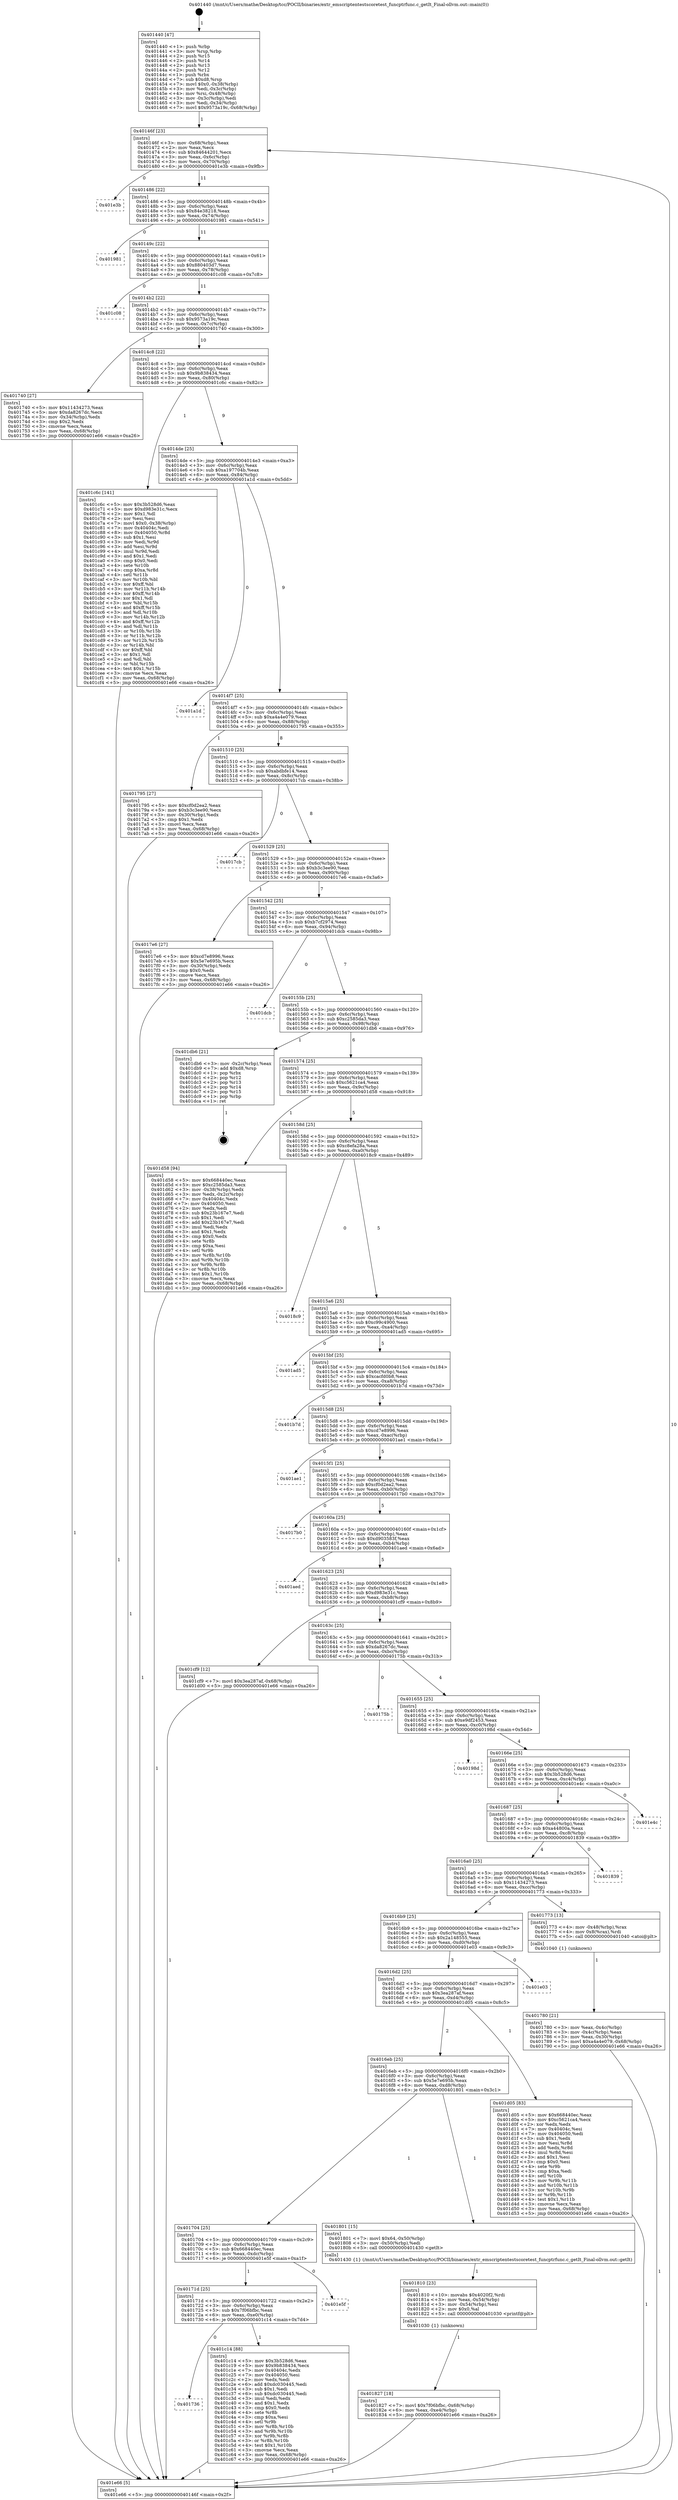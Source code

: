 digraph "0x401440" {
  label = "0x401440 (/mnt/c/Users/mathe/Desktop/tcc/POCII/binaries/extr_emscriptentestscoretest_funcptrfunc.c_getIt_Final-ollvm.out::main(0))"
  labelloc = "t"
  node[shape=record]

  Entry [label="",width=0.3,height=0.3,shape=circle,fillcolor=black,style=filled]
  "0x40146f" [label="{
     0x40146f [23]\l
     | [instrs]\l
     &nbsp;&nbsp;0x40146f \<+3\>: mov -0x68(%rbp),%eax\l
     &nbsp;&nbsp;0x401472 \<+2\>: mov %eax,%ecx\l
     &nbsp;&nbsp;0x401474 \<+6\>: sub $0x84644201,%ecx\l
     &nbsp;&nbsp;0x40147a \<+3\>: mov %eax,-0x6c(%rbp)\l
     &nbsp;&nbsp;0x40147d \<+3\>: mov %ecx,-0x70(%rbp)\l
     &nbsp;&nbsp;0x401480 \<+6\>: je 0000000000401e3b \<main+0x9fb\>\l
  }"]
  "0x401e3b" [label="{
     0x401e3b\l
  }", style=dashed]
  "0x401486" [label="{
     0x401486 [22]\l
     | [instrs]\l
     &nbsp;&nbsp;0x401486 \<+5\>: jmp 000000000040148b \<main+0x4b\>\l
     &nbsp;&nbsp;0x40148b \<+3\>: mov -0x6c(%rbp),%eax\l
     &nbsp;&nbsp;0x40148e \<+5\>: sub $0x84e38218,%eax\l
     &nbsp;&nbsp;0x401493 \<+3\>: mov %eax,-0x74(%rbp)\l
     &nbsp;&nbsp;0x401496 \<+6\>: je 0000000000401981 \<main+0x541\>\l
  }"]
  Exit [label="",width=0.3,height=0.3,shape=circle,fillcolor=black,style=filled,peripheries=2]
  "0x401981" [label="{
     0x401981\l
  }", style=dashed]
  "0x40149c" [label="{
     0x40149c [22]\l
     | [instrs]\l
     &nbsp;&nbsp;0x40149c \<+5\>: jmp 00000000004014a1 \<main+0x61\>\l
     &nbsp;&nbsp;0x4014a1 \<+3\>: mov -0x6c(%rbp),%eax\l
     &nbsp;&nbsp;0x4014a4 \<+5\>: sub $0x880403d7,%eax\l
     &nbsp;&nbsp;0x4014a9 \<+3\>: mov %eax,-0x78(%rbp)\l
     &nbsp;&nbsp;0x4014ac \<+6\>: je 0000000000401c08 \<main+0x7c8\>\l
  }"]
  "0x401736" [label="{
     0x401736\l
  }", style=dashed]
  "0x401c08" [label="{
     0x401c08\l
  }", style=dashed]
  "0x4014b2" [label="{
     0x4014b2 [22]\l
     | [instrs]\l
     &nbsp;&nbsp;0x4014b2 \<+5\>: jmp 00000000004014b7 \<main+0x77\>\l
     &nbsp;&nbsp;0x4014b7 \<+3\>: mov -0x6c(%rbp),%eax\l
     &nbsp;&nbsp;0x4014ba \<+5\>: sub $0x9573a19c,%eax\l
     &nbsp;&nbsp;0x4014bf \<+3\>: mov %eax,-0x7c(%rbp)\l
     &nbsp;&nbsp;0x4014c2 \<+6\>: je 0000000000401740 \<main+0x300\>\l
  }"]
  "0x401c14" [label="{
     0x401c14 [88]\l
     | [instrs]\l
     &nbsp;&nbsp;0x401c14 \<+5\>: mov $0x3b528d6,%eax\l
     &nbsp;&nbsp;0x401c19 \<+5\>: mov $0x9b838434,%ecx\l
     &nbsp;&nbsp;0x401c1e \<+7\>: mov 0x40404c,%edx\l
     &nbsp;&nbsp;0x401c25 \<+7\>: mov 0x404050,%esi\l
     &nbsp;&nbsp;0x401c2c \<+2\>: mov %edx,%edi\l
     &nbsp;&nbsp;0x401c2e \<+6\>: add $0xdc030445,%edi\l
     &nbsp;&nbsp;0x401c34 \<+3\>: sub $0x1,%edi\l
     &nbsp;&nbsp;0x401c37 \<+6\>: sub $0xdc030445,%edi\l
     &nbsp;&nbsp;0x401c3d \<+3\>: imul %edi,%edx\l
     &nbsp;&nbsp;0x401c40 \<+3\>: and $0x1,%edx\l
     &nbsp;&nbsp;0x401c43 \<+3\>: cmp $0x0,%edx\l
     &nbsp;&nbsp;0x401c46 \<+4\>: sete %r8b\l
     &nbsp;&nbsp;0x401c4a \<+3\>: cmp $0xa,%esi\l
     &nbsp;&nbsp;0x401c4d \<+4\>: setl %r9b\l
     &nbsp;&nbsp;0x401c51 \<+3\>: mov %r8b,%r10b\l
     &nbsp;&nbsp;0x401c54 \<+3\>: and %r9b,%r10b\l
     &nbsp;&nbsp;0x401c57 \<+3\>: xor %r9b,%r8b\l
     &nbsp;&nbsp;0x401c5a \<+3\>: or %r8b,%r10b\l
     &nbsp;&nbsp;0x401c5d \<+4\>: test $0x1,%r10b\l
     &nbsp;&nbsp;0x401c61 \<+3\>: cmovne %ecx,%eax\l
     &nbsp;&nbsp;0x401c64 \<+3\>: mov %eax,-0x68(%rbp)\l
     &nbsp;&nbsp;0x401c67 \<+5\>: jmp 0000000000401e66 \<main+0xa26\>\l
  }"]
  "0x401740" [label="{
     0x401740 [27]\l
     | [instrs]\l
     &nbsp;&nbsp;0x401740 \<+5\>: mov $0x11434273,%eax\l
     &nbsp;&nbsp;0x401745 \<+5\>: mov $0xda8267dc,%ecx\l
     &nbsp;&nbsp;0x40174a \<+3\>: mov -0x34(%rbp),%edx\l
     &nbsp;&nbsp;0x40174d \<+3\>: cmp $0x2,%edx\l
     &nbsp;&nbsp;0x401750 \<+3\>: cmovne %ecx,%eax\l
     &nbsp;&nbsp;0x401753 \<+3\>: mov %eax,-0x68(%rbp)\l
     &nbsp;&nbsp;0x401756 \<+5\>: jmp 0000000000401e66 \<main+0xa26\>\l
  }"]
  "0x4014c8" [label="{
     0x4014c8 [22]\l
     | [instrs]\l
     &nbsp;&nbsp;0x4014c8 \<+5\>: jmp 00000000004014cd \<main+0x8d\>\l
     &nbsp;&nbsp;0x4014cd \<+3\>: mov -0x6c(%rbp),%eax\l
     &nbsp;&nbsp;0x4014d0 \<+5\>: sub $0x9b838434,%eax\l
     &nbsp;&nbsp;0x4014d5 \<+3\>: mov %eax,-0x80(%rbp)\l
     &nbsp;&nbsp;0x4014d8 \<+6\>: je 0000000000401c6c \<main+0x82c\>\l
  }"]
  "0x401e66" [label="{
     0x401e66 [5]\l
     | [instrs]\l
     &nbsp;&nbsp;0x401e66 \<+5\>: jmp 000000000040146f \<main+0x2f\>\l
  }"]
  "0x401440" [label="{
     0x401440 [47]\l
     | [instrs]\l
     &nbsp;&nbsp;0x401440 \<+1\>: push %rbp\l
     &nbsp;&nbsp;0x401441 \<+3\>: mov %rsp,%rbp\l
     &nbsp;&nbsp;0x401444 \<+2\>: push %r15\l
     &nbsp;&nbsp;0x401446 \<+2\>: push %r14\l
     &nbsp;&nbsp;0x401448 \<+2\>: push %r13\l
     &nbsp;&nbsp;0x40144a \<+2\>: push %r12\l
     &nbsp;&nbsp;0x40144c \<+1\>: push %rbx\l
     &nbsp;&nbsp;0x40144d \<+7\>: sub $0xd8,%rsp\l
     &nbsp;&nbsp;0x401454 \<+7\>: movl $0x0,-0x38(%rbp)\l
     &nbsp;&nbsp;0x40145b \<+3\>: mov %edi,-0x3c(%rbp)\l
     &nbsp;&nbsp;0x40145e \<+4\>: mov %rsi,-0x48(%rbp)\l
     &nbsp;&nbsp;0x401462 \<+3\>: mov -0x3c(%rbp),%edi\l
     &nbsp;&nbsp;0x401465 \<+3\>: mov %edi,-0x34(%rbp)\l
     &nbsp;&nbsp;0x401468 \<+7\>: movl $0x9573a19c,-0x68(%rbp)\l
  }"]
  "0x40171d" [label="{
     0x40171d [25]\l
     | [instrs]\l
     &nbsp;&nbsp;0x40171d \<+5\>: jmp 0000000000401722 \<main+0x2e2\>\l
     &nbsp;&nbsp;0x401722 \<+3\>: mov -0x6c(%rbp),%eax\l
     &nbsp;&nbsp;0x401725 \<+5\>: sub $0x7f06bfbc,%eax\l
     &nbsp;&nbsp;0x40172a \<+6\>: mov %eax,-0xe0(%rbp)\l
     &nbsp;&nbsp;0x401730 \<+6\>: je 0000000000401c14 \<main+0x7d4\>\l
  }"]
  "0x401c6c" [label="{
     0x401c6c [141]\l
     | [instrs]\l
     &nbsp;&nbsp;0x401c6c \<+5\>: mov $0x3b528d6,%eax\l
     &nbsp;&nbsp;0x401c71 \<+5\>: mov $0xd983e31c,%ecx\l
     &nbsp;&nbsp;0x401c76 \<+2\>: mov $0x1,%dl\l
     &nbsp;&nbsp;0x401c78 \<+2\>: xor %esi,%esi\l
     &nbsp;&nbsp;0x401c7a \<+7\>: movl $0x0,-0x38(%rbp)\l
     &nbsp;&nbsp;0x401c81 \<+7\>: mov 0x40404c,%edi\l
     &nbsp;&nbsp;0x401c88 \<+8\>: mov 0x404050,%r8d\l
     &nbsp;&nbsp;0x401c90 \<+3\>: sub $0x1,%esi\l
     &nbsp;&nbsp;0x401c93 \<+3\>: mov %edi,%r9d\l
     &nbsp;&nbsp;0x401c96 \<+3\>: add %esi,%r9d\l
     &nbsp;&nbsp;0x401c99 \<+4\>: imul %r9d,%edi\l
     &nbsp;&nbsp;0x401c9d \<+3\>: and $0x1,%edi\l
     &nbsp;&nbsp;0x401ca0 \<+3\>: cmp $0x0,%edi\l
     &nbsp;&nbsp;0x401ca3 \<+4\>: sete %r10b\l
     &nbsp;&nbsp;0x401ca7 \<+4\>: cmp $0xa,%r8d\l
     &nbsp;&nbsp;0x401cab \<+4\>: setl %r11b\l
     &nbsp;&nbsp;0x401caf \<+3\>: mov %r10b,%bl\l
     &nbsp;&nbsp;0x401cb2 \<+3\>: xor $0xff,%bl\l
     &nbsp;&nbsp;0x401cb5 \<+3\>: mov %r11b,%r14b\l
     &nbsp;&nbsp;0x401cb8 \<+4\>: xor $0xff,%r14b\l
     &nbsp;&nbsp;0x401cbc \<+3\>: xor $0x1,%dl\l
     &nbsp;&nbsp;0x401cbf \<+3\>: mov %bl,%r15b\l
     &nbsp;&nbsp;0x401cc2 \<+4\>: and $0xff,%r15b\l
     &nbsp;&nbsp;0x401cc6 \<+3\>: and %dl,%r10b\l
     &nbsp;&nbsp;0x401cc9 \<+3\>: mov %r14b,%r12b\l
     &nbsp;&nbsp;0x401ccc \<+4\>: and $0xff,%r12b\l
     &nbsp;&nbsp;0x401cd0 \<+3\>: and %dl,%r11b\l
     &nbsp;&nbsp;0x401cd3 \<+3\>: or %r10b,%r15b\l
     &nbsp;&nbsp;0x401cd6 \<+3\>: or %r11b,%r12b\l
     &nbsp;&nbsp;0x401cd9 \<+3\>: xor %r12b,%r15b\l
     &nbsp;&nbsp;0x401cdc \<+3\>: or %r14b,%bl\l
     &nbsp;&nbsp;0x401cdf \<+3\>: xor $0xff,%bl\l
     &nbsp;&nbsp;0x401ce2 \<+3\>: or $0x1,%dl\l
     &nbsp;&nbsp;0x401ce5 \<+2\>: and %dl,%bl\l
     &nbsp;&nbsp;0x401ce7 \<+3\>: or %bl,%r15b\l
     &nbsp;&nbsp;0x401cea \<+4\>: test $0x1,%r15b\l
     &nbsp;&nbsp;0x401cee \<+3\>: cmovne %ecx,%eax\l
     &nbsp;&nbsp;0x401cf1 \<+3\>: mov %eax,-0x68(%rbp)\l
     &nbsp;&nbsp;0x401cf4 \<+5\>: jmp 0000000000401e66 \<main+0xa26\>\l
  }"]
  "0x4014de" [label="{
     0x4014de [25]\l
     | [instrs]\l
     &nbsp;&nbsp;0x4014de \<+5\>: jmp 00000000004014e3 \<main+0xa3\>\l
     &nbsp;&nbsp;0x4014e3 \<+3\>: mov -0x6c(%rbp),%eax\l
     &nbsp;&nbsp;0x4014e6 \<+5\>: sub $0xa197704b,%eax\l
     &nbsp;&nbsp;0x4014eb \<+6\>: mov %eax,-0x84(%rbp)\l
     &nbsp;&nbsp;0x4014f1 \<+6\>: je 0000000000401a1d \<main+0x5dd\>\l
  }"]
  "0x401e5f" [label="{
     0x401e5f\l
  }", style=dashed]
  "0x401a1d" [label="{
     0x401a1d\l
  }", style=dashed]
  "0x4014f7" [label="{
     0x4014f7 [25]\l
     | [instrs]\l
     &nbsp;&nbsp;0x4014f7 \<+5\>: jmp 00000000004014fc \<main+0xbc\>\l
     &nbsp;&nbsp;0x4014fc \<+3\>: mov -0x6c(%rbp),%eax\l
     &nbsp;&nbsp;0x4014ff \<+5\>: sub $0xa4a4e079,%eax\l
     &nbsp;&nbsp;0x401504 \<+6\>: mov %eax,-0x88(%rbp)\l
     &nbsp;&nbsp;0x40150a \<+6\>: je 0000000000401795 \<main+0x355\>\l
  }"]
  "0x401827" [label="{
     0x401827 [18]\l
     | [instrs]\l
     &nbsp;&nbsp;0x401827 \<+7\>: movl $0x7f06bfbc,-0x68(%rbp)\l
     &nbsp;&nbsp;0x40182e \<+6\>: mov %eax,-0xe4(%rbp)\l
     &nbsp;&nbsp;0x401834 \<+5\>: jmp 0000000000401e66 \<main+0xa26\>\l
  }"]
  "0x401795" [label="{
     0x401795 [27]\l
     | [instrs]\l
     &nbsp;&nbsp;0x401795 \<+5\>: mov $0xcf0d2ea2,%eax\l
     &nbsp;&nbsp;0x40179a \<+5\>: mov $0xb3c3ee90,%ecx\l
     &nbsp;&nbsp;0x40179f \<+3\>: mov -0x30(%rbp),%edx\l
     &nbsp;&nbsp;0x4017a2 \<+3\>: cmp $0x1,%edx\l
     &nbsp;&nbsp;0x4017a5 \<+3\>: cmovl %ecx,%eax\l
     &nbsp;&nbsp;0x4017a8 \<+3\>: mov %eax,-0x68(%rbp)\l
     &nbsp;&nbsp;0x4017ab \<+5\>: jmp 0000000000401e66 \<main+0xa26\>\l
  }"]
  "0x401510" [label="{
     0x401510 [25]\l
     | [instrs]\l
     &nbsp;&nbsp;0x401510 \<+5\>: jmp 0000000000401515 \<main+0xd5\>\l
     &nbsp;&nbsp;0x401515 \<+3\>: mov -0x6c(%rbp),%eax\l
     &nbsp;&nbsp;0x401518 \<+5\>: sub $0xabdbfe14,%eax\l
     &nbsp;&nbsp;0x40151d \<+6\>: mov %eax,-0x8c(%rbp)\l
     &nbsp;&nbsp;0x401523 \<+6\>: je 00000000004017cb \<main+0x38b\>\l
  }"]
  "0x401810" [label="{
     0x401810 [23]\l
     | [instrs]\l
     &nbsp;&nbsp;0x401810 \<+10\>: movabs $0x4020f2,%rdi\l
     &nbsp;&nbsp;0x40181a \<+3\>: mov %eax,-0x54(%rbp)\l
     &nbsp;&nbsp;0x40181d \<+3\>: mov -0x54(%rbp),%esi\l
     &nbsp;&nbsp;0x401820 \<+2\>: mov $0x0,%al\l
     &nbsp;&nbsp;0x401822 \<+5\>: call 0000000000401030 \<printf@plt\>\l
     | [calls]\l
     &nbsp;&nbsp;0x401030 \{1\} (unknown)\l
  }"]
  "0x4017cb" [label="{
     0x4017cb\l
  }", style=dashed]
  "0x401529" [label="{
     0x401529 [25]\l
     | [instrs]\l
     &nbsp;&nbsp;0x401529 \<+5\>: jmp 000000000040152e \<main+0xee\>\l
     &nbsp;&nbsp;0x40152e \<+3\>: mov -0x6c(%rbp),%eax\l
     &nbsp;&nbsp;0x401531 \<+5\>: sub $0xb3c3ee90,%eax\l
     &nbsp;&nbsp;0x401536 \<+6\>: mov %eax,-0x90(%rbp)\l
     &nbsp;&nbsp;0x40153c \<+6\>: je 00000000004017e6 \<main+0x3a6\>\l
  }"]
  "0x401704" [label="{
     0x401704 [25]\l
     | [instrs]\l
     &nbsp;&nbsp;0x401704 \<+5\>: jmp 0000000000401709 \<main+0x2c9\>\l
     &nbsp;&nbsp;0x401709 \<+3\>: mov -0x6c(%rbp),%eax\l
     &nbsp;&nbsp;0x40170c \<+5\>: sub $0x668440ec,%eax\l
     &nbsp;&nbsp;0x401711 \<+6\>: mov %eax,-0xdc(%rbp)\l
     &nbsp;&nbsp;0x401717 \<+6\>: je 0000000000401e5f \<main+0xa1f\>\l
  }"]
  "0x4017e6" [label="{
     0x4017e6 [27]\l
     | [instrs]\l
     &nbsp;&nbsp;0x4017e6 \<+5\>: mov $0xcd7e8996,%eax\l
     &nbsp;&nbsp;0x4017eb \<+5\>: mov $0x5e7e695b,%ecx\l
     &nbsp;&nbsp;0x4017f0 \<+3\>: mov -0x30(%rbp),%edx\l
     &nbsp;&nbsp;0x4017f3 \<+3\>: cmp $0x0,%edx\l
     &nbsp;&nbsp;0x4017f6 \<+3\>: cmove %ecx,%eax\l
     &nbsp;&nbsp;0x4017f9 \<+3\>: mov %eax,-0x68(%rbp)\l
     &nbsp;&nbsp;0x4017fc \<+5\>: jmp 0000000000401e66 \<main+0xa26\>\l
  }"]
  "0x401542" [label="{
     0x401542 [25]\l
     | [instrs]\l
     &nbsp;&nbsp;0x401542 \<+5\>: jmp 0000000000401547 \<main+0x107\>\l
     &nbsp;&nbsp;0x401547 \<+3\>: mov -0x6c(%rbp),%eax\l
     &nbsp;&nbsp;0x40154a \<+5\>: sub $0xb7cf2974,%eax\l
     &nbsp;&nbsp;0x40154f \<+6\>: mov %eax,-0x94(%rbp)\l
     &nbsp;&nbsp;0x401555 \<+6\>: je 0000000000401dcb \<main+0x98b\>\l
  }"]
  "0x401801" [label="{
     0x401801 [15]\l
     | [instrs]\l
     &nbsp;&nbsp;0x401801 \<+7\>: movl $0x64,-0x50(%rbp)\l
     &nbsp;&nbsp;0x401808 \<+3\>: mov -0x50(%rbp),%edi\l
     &nbsp;&nbsp;0x40180b \<+5\>: call 0000000000401430 \<getIt\>\l
     | [calls]\l
     &nbsp;&nbsp;0x401430 \{1\} (/mnt/c/Users/mathe/Desktop/tcc/POCII/binaries/extr_emscriptentestscoretest_funcptrfunc.c_getIt_Final-ollvm.out::getIt)\l
  }"]
  "0x401dcb" [label="{
     0x401dcb\l
  }", style=dashed]
  "0x40155b" [label="{
     0x40155b [25]\l
     | [instrs]\l
     &nbsp;&nbsp;0x40155b \<+5\>: jmp 0000000000401560 \<main+0x120\>\l
     &nbsp;&nbsp;0x401560 \<+3\>: mov -0x6c(%rbp),%eax\l
     &nbsp;&nbsp;0x401563 \<+5\>: sub $0xc2585da3,%eax\l
     &nbsp;&nbsp;0x401568 \<+6\>: mov %eax,-0x98(%rbp)\l
     &nbsp;&nbsp;0x40156e \<+6\>: je 0000000000401db6 \<main+0x976\>\l
  }"]
  "0x4016eb" [label="{
     0x4016eb [25]\l
     | [instrs]\l
     &nbsp;&nbsp;0x4016eb \<+5\>: jmp 00000000004016f0 \<main+0x2b0\>\l
     &nbsp;&nbsp;0x4016f0 \<+3\>: mov -0x6c(%rbp),%eax\l
     &nbsp;&nbsp;0x4016f3 \<+5\>: sub $0x5e7e695b,%eax\l
     &nbsp;&nbsp;0x4016f8 \<+6\>: mov %eax,-0xd8(%rbp)\l
     &nbsp;&nbsp;0x4016fe \<+6\>: je 0000000000401801 \<main+0x3c1\>\l
  }"]
  "0x401db6" [label="{
     0x401db6 [21]\l
     | [instrs]\l
     &nbsp;&nbsp;0x401db6 \<+3\>: mov -0x2c(%rbp),%eax\l
     &nbsp;&nbsp;0x401db9 \<+7\>: add $0xd8,%rsp\l
     &nbsp;&nbsp;0x401dc0 \<+1\>: pop %rbx\l
     &nbsp;&nbsp;0x401dc1 \<+2\>: pop %r12\l
     &nbsp;&nbsp;0x401dc3 \<+2\>: pop %r13\l
     &nbsp;&nbsp;0x401dc5 \<+2\>: pop %r14\l
     &nbsp;&nbsp;0x401dc7 \<+2\>: pop %r15\l
     &nbsp;&nbsp;0x401dc9 \<+1\>: pop %rbp\l
     &nbsp;&nbsp;0x401dca \<+1\>: ret\l
  }"]
  "0x401574" [label="{
     0x401574 [25]\l
     | [instrs]\l
     &nbsp;&nbsp;0x401574 \<+5\>: jmp 0000000000401579 \<main+0x139\>\l
     &nbsp;&nbsp;0x401579 \<+3\>: mov -0x6c(%rbp),%eax\l
     &nbsp;&nbsp;0x40157c \<+5\>: sub $0xc5621ca4,%eax\l
     &nbsp;&nbsp;0x401581 \<+6\>: mov %eax,-0x9c(%rbp)\l
     &nbsp;&nbsp;0x401587 \<+6\>: je 0000000000401d58 \<main+0x918\>\l
  }"]
  "0x401d05" [label="{
     0x401d05 [83]\l
     | [instrs]\l
     &nbsp;&nbsp;0x401d05 \<+5\>: mov $0x668440ec,%eax\l
     &nbsp;&nbsp;0x401d0a \<+5\>: mov $0xc5621ca4,%ecx\l
     &nbsp;&nbsp;0x401d0f \<+2\>: xor %edx,%edx\l
     &nbsp;&nbsp;0x401d11 \<+7\>: mov 0x40404c,%esi\l
     &nbsp;&nbsp;0x401d18 \<+7\>: mov 0x404050,%edi\l
     &nbsp;&nbsp;0x401d1f \<+3\>: sub $0x1,%edx\l
     &nbsp;&nbsp;0x401d22 \<+3\>: mov %esi,%r8d\l
     &nbsp;&nbsp;0x401d25 \<+3\>: add %edx,%r8d\l
     &nbsp;&nbsp;0x401d28 \<+4\>: imul %r8d,%esi\l
     &nbsp;&nbsp;0x401d2c \<+3\>: and $0x1,%esi\l
     &nbsp;&nbsp;0x401d2f \<+3\>: cmp $0x0,%esi\l
     &nbsp;&nbsp;0x401d32 \<+4\>: sete %r9b\l
     &nbsp;&nbsp;0x401d36 \<+3\>: cmp $0xa,%edi\l
     &nbsp;&nbsp;0x401d39 \<+4\>: setl %r10b\l
     &nbsp;&nbsp;0x401d3d \<+3\>: mov %r9b,%r11b\l
     &nbsp;&nbsp;0x401d40 \<+3\>: and %r10b,%r11b\l
     &nbsp;&nbsp;0x401d43 \<+3\>: xor %r10b,%r9b\l
     &nbsp;&nbsp;0x401d46 \<+3\>: or %r9b,%r11b\l
     &nbsp;&nbsp;0x401d49 \<+4\>: test $0x1,%r11b\l
     &nbsp;&nbsp;0x401d4d \<+3\>: cmovne %ecx,%eax\l
     &nbsp;&nbsp;0x401d50 \<+3\>: mov %eax,-0x68(%rbp)\l
     &nbsp;&nbsp;0x401d53 \<+5\>: jmp 0000000000401e66 \<main+0xa26\>\l
  }"]
  "0x401d58" [label="{
     0x401d58 [94]\l
     | [instrs]\l
     &nbsp;&nbsp;0x401d58 \<+5\>: mov $0x668440ec,%eax\l
     &nbsp;&nbsp;0x401d5d \<+5\>: mov $0xc2585da3,%ecx\l
     &nbsp;&nbsp;0x401d62 \<+3\>: mov -0x38(%rbp),%edx\l
     &nbsp;&nbsp;0x401d65 \<+3\>: mov %edx,-0x2c(%rbp)\l
     &nbsp;&nbsp;0x401d68 \<+7\>: mov 0x40404c,%edx\l
     &nbsp;&nbsp;0x401d6f \<+7\>: mov 0x404050,%esi\l
     &nbsp;&nbsp;0x401d76 \<+2\>: mov %edx,%edi\l
     &nbsp;&nbsp;0x401d78 \<+6\>: sub $0x23b167e7,%edi\l
     &nbsp;&nbsp;0x401d7e \<+3\>: sub $0x1,%edi\l
     &nbsp;&nbsp;0x401d81 \<+6\>: add $0x23b167e7,%edi\l
     &nbsp;&nbsp;0x401d87 \<+3\>: imul %edi,%edx\l
     &nbsp;&nbsp;0x401d8a \<+3\>: and $0x1,%edx\l
     &nbsp;&nbsp;0x401d8d \<+3\>: cmp $0x0,%edx\l
     &nbsp;&nbsp;0x401d90 \<+4\>: sete %r8b\l
     &nbsp;&nbsp;0x401d94 \<+3\>: cmp $0xa,%esi\l
     &nbsp;&nbsp;0x401d97 \<+4\>: setl %r9b\l
     &nbsp;&nbsp;0x401d9b \<+3\>: mov %r8b,%r10b\l
     &nbsp;&nbsp;0x401d9e \<+3\>: and %r9b,%r10b\l
     &nbsp;&nbsp;0x401da1 \<+3\>: xor %r9b,%r8b\l
     &nbsp;&nbsp;0x401da4 \<+3\>: or %r8b,%r10b\l
     &nbsp;&nbsp;0x401da7 \<+4\>: test $0x1,%r10b\l
     &nbsp;&nbsp;0x401dab \<+3\>: cmovne %ecx,%eax\l
     &nbsp;&nbsp;0x401dae \<+3\>: mov %eax,-0x68(%rbp)\l
     &nbsp;&nbsp;0x401db1 \<+5\>: jmp 0000000000401e66 \<main+0xa26\>\l
  }"]
  "0x40158d" [label="{
     0x40158d [25]\l
     | [instrs]\l
     &nbsp;&nbsp;0x40158d \<+5\>: jmp 0000000000401592 \<main+0x152\>\l
     &nbsp;&nbsp;0x401592 \<+3\>: mov -0x6c(%rbp),%eax\l
     &nbsp;&nbsp;0x401595 \<+5\>: sub $0xc8efa28a,%eax\l
     &nbsp;&nbsp;0x40159a \<+6\>: mov %eax,-0xa0(%rbp)\l
     &nbsp;&nbsp;0x4015a0 \<+6\>: je 00000000004018c9 \<main+0x489\>\l
  }"]
  "0x4016d2" [label="{
     0x4016d2 [25]\l
     | [instrs]\l
     &nbsp;&nbsp;0x4016d2 \<+5\>: jmp 00000000004016d7 \<main+0x297\>\l
     &nbsp;&nbsp;0x4016d7 \<+3\>: mov -0x6c(%rbp),%eax\l
     &nbsp;&nbsp;0x4016da \<+5\>: sub $0x3ea287af,%eax\l
     &nbsp;&nbsp;0x4016df \<+6\>: mov %eax,-0xd4(%rbp)\l
     &nbsp;&nbsp;0x4016e5 \<+6\>: je 0000000000401d05 \<main+0x8c5\>\l
  }"]
  "0x4018c9" [label="{
     0x4018c9\l
  }", style=dashed]
  "0x4015a6" [label="{
     0x4015a6 [25]\l
     | [instrs]\l
     &nbsp;&nbsp;0x4015a6 \<+5\>: jmp 00000000004015ab \<main+0x16b\>\l
     &nbsp;&nbsp;0x4015ab \<+3\>: mov -0x6c(%rbp),%eax\l
     &nbsp;&nbsp;0x4015ae \<+5\>: sub $0xc99c4900,%eax\l
     &nbsp;&nbsp;0x4015b3 \<+6\>: mov %eax,-0xa4(%rbp)\l
     &nbsp;&nbsp;0x4015b9 \<+6\>: je 0000000000401ad5 \<main+0x695\>\l
  }"]
  "0x401e03" [label="{
     0x401e03\l
  }", style=dashed]
  "0x401ad5" [label="{
     0x401ad5\l
  }", style=dashed]
  "0x4015bf" [label="{
     0x4015bf [25]\l
     | [instrs]\l
     &nbsp;&nbsp;0x4015bf \<+5\>: jmp 00000000004015c4 \<main+0x184\>\l
     &nbsp;&nbsp;0x4015c4 \<+3\>: mov -0x6c(%rbp),%eax\l
     &nbsp;&nbsp;0x4015c7 \<+5\>: sub $0xcacfd0b8,%eax\l
     &nbsp;&nbsp;0x4015cc \<+6\>: mov %eax,-0xa8(%rbp)\l
     &nbsp;&nbsp;0x4015d2 \<+6\>: je 0000000000401b7d \<main+0x73d\>\l
  }"]
  "0x401780" [label="{
     0x401780 [21]\l
     | [instrs]\l
     &nbsp;&nbsp;0x401780 \<+3\>: mov %eax,-0x4c(%rbp)\l
     &nbsp;&nbsp;0x401783 \<+3\>: mov -0x4c(%rbp),%eax\l
     &nbsp;&nbsp;0x401786 \<+3\>: mov %eax,-0x30(%rbp)\l
     &nbsp;&nbsp;0x401789 \<+7\>: movl $0xa4a4e079,-0x68(%rbp)\l
     &nbsp;&nbsp;0x401790 \<+5\>: jmp 0000000000401e66 \<main+0xa26\>\l
  }"]
  "0x401b7d" [label="{
     0x401b7d\l
  }", style=dashed]
  "0x4015d8" [label="{
     0x4015d8 [25]\l
     | [instrs]\l
     &nbsp;&nbsp;0x4015d8 \<+5\>: jmp 00000000004015dd \<main+0x19d\>\l
     &nbsp;&nbsp;0x4015dd \<+3\>: mov -0x6c(%rbp),%eax\l
     &nbsp;&nbsp;0x4015e0 \<+5\>: sub $0xcd7e8996,%eax\l
     &nbsp;&nbsp;0x4015e5 \<+6\>: mov %eax,-0xac(%rbp)\l
     &nbsp;&nbsp;0x4015eb \<+6\>: je 0000000000401ae1 \<main+0x6a1\>\l
  }"]
  "0x4016b9" [label="{
     0x4016b9 [25]\l
     | [instrs]\l
     &nbsp;&nbsp;0x4016b9 \<+5\>: jmp 00000000004016be \<main+0x27e\>\l
     &nbsp;&nbsp;0x4016be \<+3\>: mov -0x6c(%rbp),%eax\l
     &nbsp;&nbsp;0x4016c1 \<+5\>: sub $0x2a148555,%eax\l
     &nbsp;&nbsp;0x4016c6 \<+6\>: mov %eax,-0xd0(%rbp)\l
     &nbsp;&nbsp;0x4016cc \<+6\>: je 0000000000401e03 \<main+0x9c3\>\l
  }"]
  "0x401ae1" [label="{
     0x401ae1\l
  }", style=dashed]
  "0x4015f1" [label="{
     0x4015f1 [25]\l
     | [instrs]\l
     &nbsp;&nbsp;0x4015f1 \<+5\>: jmp 00000000004015f6 \<main+0x1b6\>\l
     &nbsp;&nbsp;0x4015f6 \<+3\>: mov -0x6c(%rbp),%eax\l
     &nbsp;&nbsp;0x4015f9 \<+5\>: sub $0xcf0d2ea2,%eax\l
     &nbsp;&nbsp;0x4015fe \<+6\>: mov %eax,-0xb0(%rbp)\l
     &nbsp;&nbsp;0x401604 \<+6\>: je 00000000004017b0 \<main+0x370\>\l
  }"]
  "0x401773" [label="{
     0x401773 [13]\l
     | [instrs]\l
     &nbsp;&nbsp;0x401773 \<+4\>: mov -0x48(%rbp),%rax\l
     &nbsp;&nbsp;0x401777 \<+4\>: mov 0x8(%rax),%rdi\l
     &nbsp;&nbsp;0x40177b \<+5\>: call 0000000000401040 \<atoi@plt\>\l
     | [calls]\l
     &nbsp;&nbsp;0x401040 \{1\} (unknown)\l
  }"]
  "0x4017b0" [label="{
     0x4017b0\l
  }", style=dashed]
  "0x40160a" [label="{
     0x40160a [25]\l
     | [instrs]\l
     &nbsp;&nbsp;0x40160a \<+5\>: jmp 000000000040160f \<main+0x1cf\>\l
     &nbsp;&nbsp;0x40160f \<+3\>: mov -0x6c(%rbp),%eax\l
     &nbsp;&nbsp;0x401612 \<+5\>: sub $0xd903583f,%eax\l
     &nbsp;&nbsp;0x401617 \<+6\>: mov %eax,-0xb4(%rbp)\l
     &nbsp;&nbsp;0x40161d \<+6\>: je 0000000000401aed \<main+0x6ad\>\l
  }"]
  "0x4016a0" [label="{
     0x4016a0 [25]\l
     | [instrs]\l
     &nbsp;&nbsp;0x4016a0 \<+5\>: jmp 00000000004016a5 \<main+0x265\>\l
     &nbsp;&nbsp;0x4016a5 \<+3\>: mov -0x6c(%rbp),%eax\l
     &nbsp;&nbsp;0x4016a8 \<+5\>: sub $0x11434273,%eax\l
     &nbsp;&nbsp;0x4016ad \<+6\>: mov %eax,-0xcc(%rbp)\l
     &nbsp;&nbsp;0x4016b3 \<+6\>: je 0000000000401773 \<main+0x333\>\l
  }"]
  "0x401aed" [label="{
     0x401aed\l
  }", style=dashed]
  "0x401623" [label="{
     0x401623 [25]\l
     | [instrs]\l
     &nbsp;&nbsp;0x401623 \<+5\>: jmp 0000000000401628 \<main+0x1e8\>\l
     &nbsp;&nbsp;0x401628 \<+3\>: mov -0x6c(%rbp),%eax\l
     &nbsp;&nbsp;0x40162b \<+5\>: sub $0xd983e31c,%eax\l
     &nbsp;&nbsp;0x401630 \<+6\>: mov %eax,-0xb8(%rbp)\l
     &nbsp;&nbsp;0x401636 \<+6\>: je 0000000000401cf9 \<main+0x8b9\>\l
  }"]
  "0x401839" [label="{
     0x401839\l
  }", style=dashed]
  "0x401cf9" [label="{
     0x401cf9 [12]\l
     | [instrs]\l
     &nbsp;&nbsp;0x401cf9 \<+7\>: movl $0x3ea287af,-0x68(%rbp)\l
     &nbsp;&nbsp;0x401d00 \<+5\>: jmp 0000000000401e66 \<main+0xa26\>\l
  }"]
  "0x40163c" [label="{
     0x40163c [25]\l
     | [instrs]\l
     &nbsp;&nbsp;0x40163c \<+5\>: jmp 0000000000401641 \<main+0x201\>\l
     &nbsp;&nbsp;0x401641 \<+3\>: mov -0x6c(%rbp),%eax\l
     &nbsp;&nbsp;0x401644 \<+5\>: sub $0xda8267dc,%eax\l
     &nbsp;&nbsp;0x401649 \<+6\>: mov %eax,-0xbc(%rbp)\l
     &nbsp;&nbsp;0x40164f \<+6\>: je 000000000040175b \<main+0x31b\>\l
  }"]
  "0x401687" [label="{
     0x401687 [25]\l
     | [instrs]\l
     &nbsp;&nbsp;0x401687 \<+5\>: jmp 000000000040168c \<main+0x24c\>\l
     &nbsp;&nbsp;0x40168c \<+3\>: mov -0x6c(%rbp),%eax\l
     &nbsp;&nbsp;0x40168f \<+5\>: sub $0xa44800a,%eax\l
     &nbsp;&nbsp;0x401694 \<+6\>: mov %eax,-0xc8(%rbp)\l
     &nbsp;&nbsp;0x40169a \<+6\>: je 0000000000401839 \<main+0x3f9\>\l
  }"]
  "0x40175b" [label="{
     0x40175b\l
  }", style=dashed]
  "0x401655" [label="{
     0x401655 [25]\l
     | [instrs]\l
     &nbsp;&nbsp;0x401655 \<+5\>: jmp 000000000040165a \<main+0x21a\>\l
     &nbsp;&nbsp;0x40165a \<+3\>: mov -0x6c(%rbp),%eax\l
     &nbsp;&nbsp;0x40165d \<+5\>: sub $0xe9df2453,%eax\l
     &nbsp;&nbsp;0x401662 \<+6\>: mov %eax,-0xc0(%rbp)\l
     &nbsp;&nbsp;0x401668 \<+6\>: je 000000000040198d \<main+0x54d\>\l
  }"]
  "0x401e4c" [label="{
     0x401e4c\l
  }", style=dashed]
  "0x40198d" [label="{
     0x40198d\l
  }", style=dashed]
  "0x40166e" [label="{
     0x40166e [25]\l
     | [instrs]\l
     &nbsp;&nbsp;0x40166e \<+5\>: jmp 0000000000401673 \<main+0x233\>\l
     &nbsp;&nbsp;0x401673 \<+3\>: mov -0x6c(%rbp),%eax\l
     &nbsp;&nbsp;0x401676 \<+5\>: sub $0x3b528d6,%eax\l
     &nbsp;&nbsp;0x40167b \<+6\>: mov %eax,-0xc4(%rbp)\l
     &nbsp;&nbsp;0x401681 \<+6\>: je 0000000000401e4c \<main+0xa0c\>\l
  }"]
  Entry -> "0x401440" [label=" 1"]
  "0x40146f" -> "0x401e3b" [label=" 0"]
  "0x40146f" -> "0x401486" [label=" 11"]
  "0x401db6" -> Exit [label=" 1"]
  "0x401486" -> "0x401981" [label=" 0"]
  "0x401486" -> "0x40149c" [label=" 11"]
  "0x401d58" -> "0x401e66" [label=" 1"]
  "0x40149c" -> "0x401c08" [label=" 0"]
  "0x40149c" -> "0x4014b2" [label=" 11"]
  "0x401d05" -> "0x401e66" [label=" 1"]
  "0x4014b2" -> "0x401740" [label=" 1"]
  "0x4014b2" -> "0x4014c8" [label=" 10"]
  "0x401740" -> "0x401e66" [label=" 1"]
  "0x401440" -> "0x40146f" [label=" 1"]
  "0x401e66" -> "0x40146f" [label=" 10"]
  "0x401cf9" -> "0x401e66" [label=" 1"]
  "0x4014c8" -> "0x401c6c" [label=" 1"]
  "0x4014c8" -> "0x4014de" [label=" 9"]
  "0x401c14" -> "0x401e66" [label=" 1"]
  "0x4014de" -> "0x401a1d" [label=" 0"]
  "0x4014de" -> "0x4014f7" [label=" 9"]
  "0x40171d" -> "0x401736" [label=" 0"]
  "0x4014f7" -> "0x401795" [label=" 1"]
  "0x4014f7" -> "0x401510" [label=" 8"]
  "0x401c6c" -> "0x401e66" [label=" 1"]
  "0x401510" -> "0x4017cb" [label=" 0"]
  "0x401510" -> "0x401529" [label=" 8"]
  "0x401704" -> "0x40171d" [label=" 1"]
  "0x401529" -> "0x4017e6" [label=" 1"]
  "0x401529" -> "0x401542" [label=" 7"]
  "0x401704" -> "0x401e5f" [label=" 0"]
  "0x401542" -> "0x401dcb" [label=" 0"]
  "0x401542" -> "0x40155b" [label=" 7"]
  "0x40171d" -> "0x401c14" [label=" 1"]
  "0x40155b" -> "0x401db6" [label=" 1"]
  "0x40155b" -> "0x401574" [label=" 6"]
  "0x401810" -> "0x401827" [label=" 1"]
  "0x401574" -> "0x401d58" [label=" 1"]
  "0x401574" -> "0x40158d" [label=" 5"]
  "0x401801" -> "0x401810" [label=" 1"]
  "0x40158d" -> "0x4018c9" [label=" 0"]
  "0x40158d" -> "0x4015a6" [label=" 5"]
  "0x4016eb" -> "0x401801" [label=" 1"]
  "0x4015a6" -> "0x401ad5" [label=" 0"]
  "0x4015a6" -> "0x4015bf" [label=" 5"]
  "0x401827" -> "0x401e66" [label=" 1"]
  "0x4015bf" -> "0x401b7d" [label=" 0"]
  "0x4015bf" -> "0x4015d8" [label=" 5"]
  "0x4016d2" -> "0x401d05" [label=" 1"]
  "0x4015d8" -> "0x401ae1" [label=" 0"]
  "0x4015d8" -> "0x4015f1" [label=" 5"]
  "0x4016eb" -> "0x401704" [label=" 1"]
  "0x4015f1" -> "0x4017b0" [label=" 0"]
  "0x4015f1" -> "0x40160a" [label=" 5"]
  "0x4016b9" -> "0x4016d2" [label=" 3"]
  "0x40160a" -> "0x401aed" [label=" 0"]
  "0x40160a" -> "0x401623" [label=" 5"]
  "0x4016d2" -> "0x4016eb" [label=" 2"]
  "0x401623" -> "0x401cf9" [label=" 1"]
  "0x401623" -> "0x40163c" [label=" 4"]
  "0x4017e6" -> "0x401e66" [label=" 1"]
  "0x40163c" -> "0x40175b" [label=" 0"]
  "0x40163c" -> "0x401655" [label=" 4"]
  "0x401780" -> "0x401e66" [label=" 1"]
  "0x401655" -> "0x40198d" [label=" 0"]
  "0x401655" -> "0x40166e" [label=" 4"]
  "0x401773" -> "0x401780" [label=" 1"]
  "0x40166e" -> "0x401e4c" [label=" 0"]
  "0x40166e" -> "0x401687" [label=" 4"]
  "0x401795" -> "0x401e66" [label=" 1"]
  "0x401687" -> "0x401839" [label=" 0"]
  "0x401687" -> "0x4016a0" [label=" 4"]
  "0x4016b9" -> "0x401e03" [label=" 0"]
  "0x4016a0" -> "0x401773" [label=" 1"]
  "0x4016a0" -> "0x4016b9" [label=" 3"]
}
